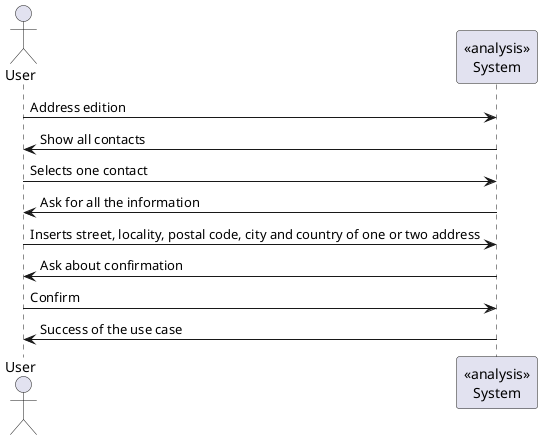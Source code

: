   @startuml doc-files/crm_02_01_ssd.png
  actor User
  participant "<<analysis>>\nSystem" as s

	User -> s : Address edition
    s -> User: Show all contacts
	User -> s: Selects one contact
	s -> User: Ask for all the information
	User -> s: Inserts street, locality, postal code, city and country of one or two address
	s -> User: Ask about confirmation
	User -> s: Confirm
	s -> User: Success of the use case
  @enduml
